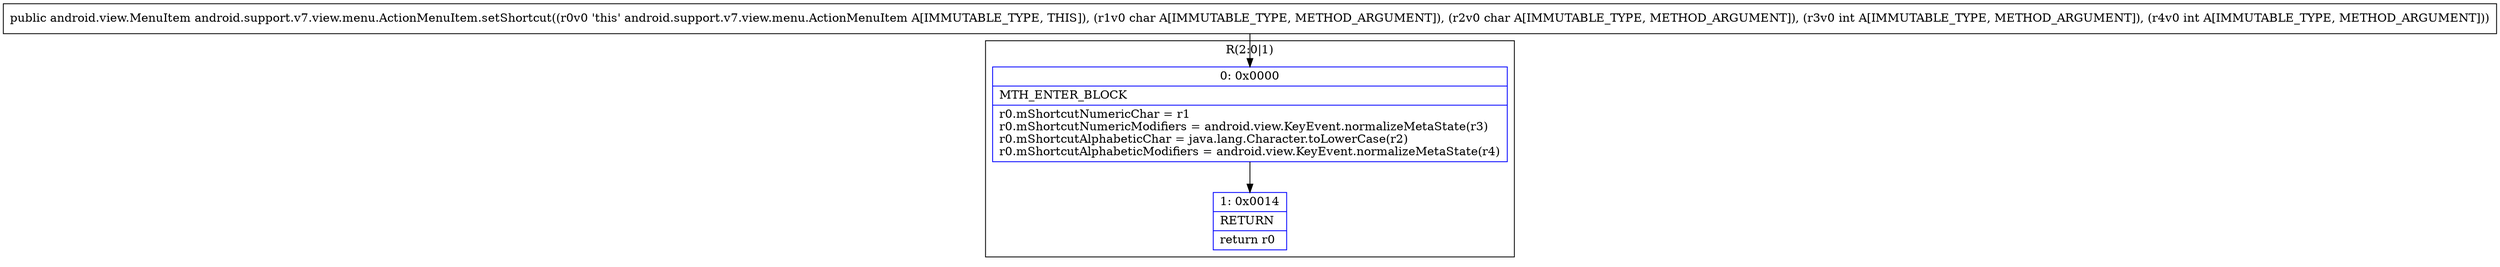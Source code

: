 digraph "CFG forandroid.support.v7.view.menu.ActionMenuItem.setShortcut(CCII)Landroid\/view\/MenuItem;" {
subgraph cluster_Region_231634437 {
label = "R(2:0|1)";
node [shape=record,color=blue];
Node_0 [shape=record,label="{0\:\ 0x0000|MTH_ENTER_BLOCK\l|r0.mShortcutNumericChar = r1\lr0.mShortcutNumericModifiers = android.view.KeyEvent.normalizeMetaState(r3)\lr0.mShortcutAlphabeticChar = java.lang.Character.toLowerCase(r2)\lr0.mShortcutAlphabeticModifiers = android.view.KeyEvent.normalizeMetaState(r4)\l}"];
Node_1 [shape=record,label="{1\:\ 0x0014|RETURN\l|return r0\l}"];
}
MethodNode[shape=record,label="{public android.view.MenuItem android.support.v7.view.menu.ActionMenuItem.setShortcut((r0v0 'this' android.support.v7.view.menu.ActionMenuItem A[IMMUTABLE_TYPE, THIS]), (r1v0 char A[IMMUTABLE_TYPE, METHOD_ARGUMENT]), (r2v0 char A[IMMUTABLE_TYPE, METHOD_ARGUMENT]), (r3v0 int A[IMMUTABLE_TYPE, METHOD_ARGUMENT]), (r4v0 int A[IMMUTABLE_TYPE, METHOD_ARGUMENT])) }"];
MethodNode -> Node_0;
Node_0 -> Node_1;
}

